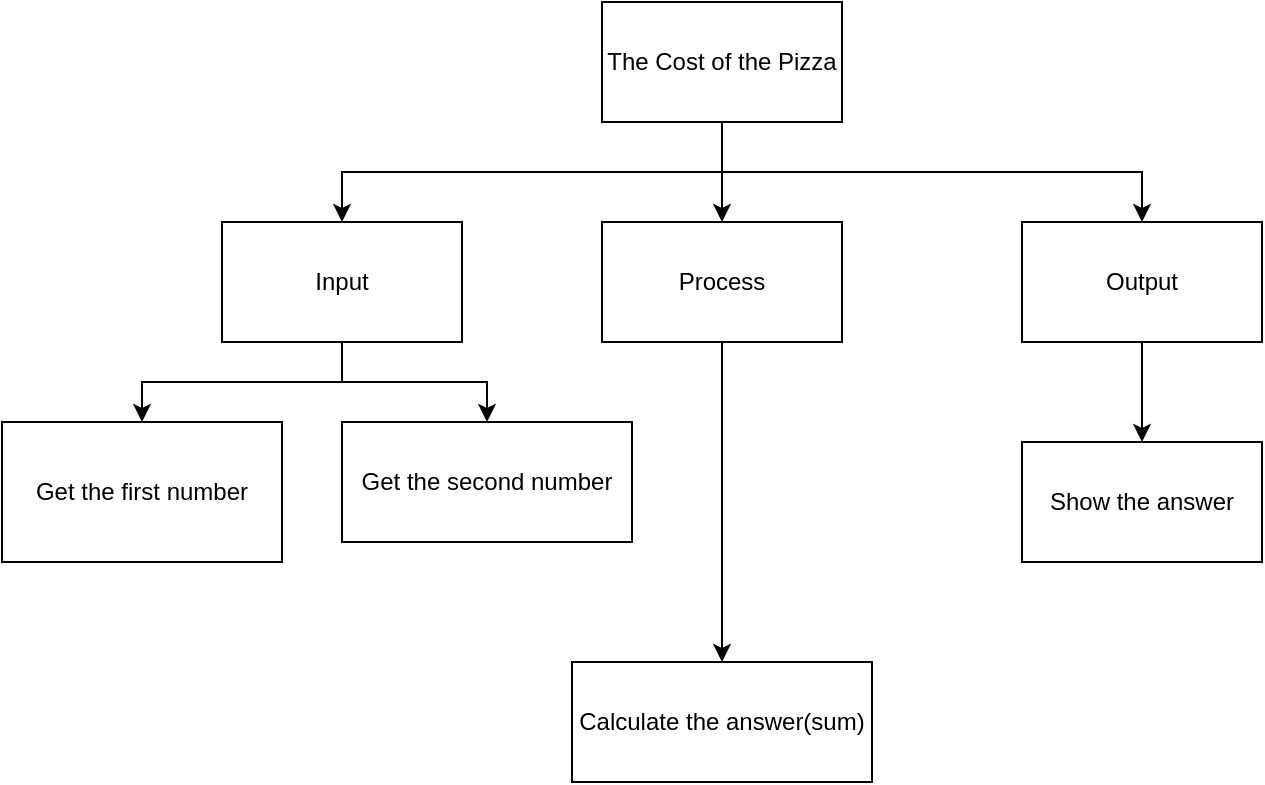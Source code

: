 <mxfile>
    <diagram id="rLGnvC9Nkm9UupT1OyRd" name="top-down">
        <mxGraphModel dx="1353" dy="580" grid="1" gridSize="10" guides="1" tooltips="1" connect="1" arrows="1" fold="1" page="1" pageScale="1" pageWidth="827" pageHeight="1169" math="0" shadow="0">
            <root>
                <mxCell id="0"/>
                <mxCell id="1" parent="0"/>
                <mxCell id="7" style="edgeStyle=orthogonalEdgeStyle;html=1;exitX=0.5;exitY=1;exitDx=0;exitDy=0;entryX=0.5;entryY=0;entryDx=0;entryDy=0;rounded=0;" parent="1" source="2" target="3" edge="1">
                    <mxGeometry relative="1" as="geometry"/>
                </mxCell>
                <mxCell id="9" style="edgeStyle=orthogonalEdgeStyle;rounded=0;html=1;exitX=0.5;exitY=1;exitDx=0;exitDy=0;entryX=0.5;entryY=0;entryDx=0;entryDy=0;" parent="1" source="2" target="4" edge="1">
                    <mxGeometry relative="1" as="geometry"/>
                </mxCell>
                <mxCell id="17" style="edgeStyle=orthogonalEdgeStyle;rounded=0;html=1;exitX=0.5;exitY=1;exitDx=0;exitDy=0;entryX=0.5;entryY=0;entryDx=0;entryDy=0;" parent="1" source="2" target="5" edge="1">
                    <mxGeometry relative="1" as="geometry"/>
                </mxCell>
                <mxCell id="2" value="The Cost of the Pizza" style="rounded=0;whiteSpace=wrap;html=1;" parent="1" vertex="1">
                    <mxGeometry x="160" y="150" width="120" height="60" as="geometry"/>
                </mxCell>
                <mxCell id="8" style="edgeStyle=orthogonalEdgeStyle;rounded=0;html=1;exitX=0.5;exitY=1;exitDx=0;exitDy=0;entryX=0.5;entryY=0;entryDx=0;entryDy=0;" parent="1" source="3" target="6" edge="1">
                    <mxGeometry relative="1" as="geometry"/>
                </mxCell>
                <mxCell id="20" style="edgeStyle=orthogonalEdgeStyle;html=1;exitX=0.5;exitY=1;exitDx=0;exitDy=0;entryX=0.5;entryY=0;entryDx=0;entryDy=0;rounded=0;" edge="1" parent="1" source="3" target="19">
                    <mxGeometry relative="1" as="geometry"/>
                </mxCell>
                <mxCell id="3" value="Input" style="rounded=0;whiteSpace=wrap;html=1;" parent="1" vertex="1">
                    <mxGeometry x="-30" y="260" width="120" height="60" as="geometry"/>
                </mxCell>
                <mxCell id="13" style="edgeStyle=orthogonalEdgeStyle;rounded=0;html=1;exitX=0.5;exitY=1;exitDx=0;exitDy=0;entryX=0.5;entryY=0;entryDx=0;entryDy=0;" parent="1" source="4" target="11" edge="1">
                    <mxGeometry relative="1" as="geometry"/>
                </mxCell>
                <mxCell id="4" value="Process" style="rounded=0;whiteSpace=wrap;html=1;" parent="1" vertex="1">
                    <mxGeometry x="160" y="260" width="120" height="60" as="geometry"/>
                </mxCell>
                <mxCell id="18" style="edgeStyle=orthogonalEdgeStyle;rounded=0;html=1;exitX=0.5;exitY=1;exitDx=0;exitDy=0;entryX=0.5;entryY=0;entryDx=0;entryDy=0;" parent="1" source="5" target="16" edge="1">
                    <mxGeometry relative="1" as="geometry"/>
                </mxCell>
                <mxCell id="5" value="Output" style="rounded=0;whiteSpace=wrap;html=1;" parent="1" vertex="1">
                    <mxGeometry x="370" y="260" width="120" height="60" as="geometry"/>
                </mxCell>
                <mxCell id="6" value="Get the first number" style="rounded=0;whiteSpace=wrap;html=1;" parent="1" vertex="1">
                    <mxGeometry x="-140" y="360" width="140" height="70" as="geometry"/>
                </mxCell>
                <mxCell id="11" value="Calculate the answer(sum)" style="rounded=0;whiteSpace=wrap;html=1;" parent="1" vertex="1">
                    <mxGeometry x="145" y="480" width="150" height="60" as="geometry"/>
                </mxCell>
                <mxCell id="16" value="Show the answer" style="rounded=0;whiteSpace=wrap;html=1;" parent="1" vertex="1">
                    <mxGeometry x="370" y="370" width="120" height="60" as="geometry"/>
                </mxCell>
                <mxCell id="19" value="Get the second number" style="rounded=0;whiteSpace=wrap;html=1;" vertex="1" parent="1">
                    <mxGeometry x="30" y="360" width="145" height="60" as="geometry"/>
                </mxCell>
            </root>
        </mxGraphModel>
    </diagram>
</mxfile>